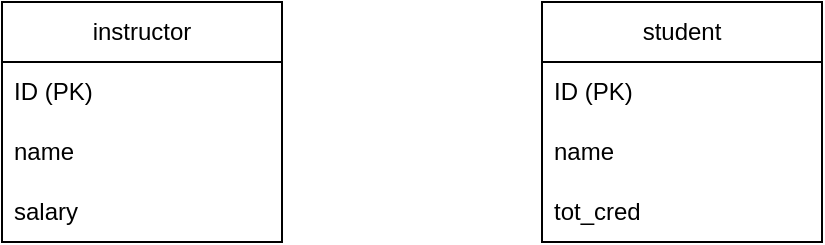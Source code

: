 <mxfile version="20.8.4" type="device"><diagram name="Page-1" id="e56a1550-8fbb-45ad-956c-1786394a9013"><mxGraphModel dx="1867" dy="1135" grid="1" gridSize="10" guides="1" tooltips="1" connect="1" arrows="1" fold="1" page="1" pageScale="1" pageWidth="1100" pageHeight="850" background="none" math="0" shadow="0"><root><mxCell id="0"/><mxCell id="1" parent="0"/><mxCell id="swzWBU_APgQadQXAWJ8e-4" value="instructor" style="swimlane;fontStyle=0;childLayout=stackLayout;horizontal=1;startSize=30;horizontalStack=0;resizeParent=1;resizeParentMax=0;resizeLast=0;collapsible=1;marginBottom=0;whiteSpace=wrap;html=1;" vertex="1" parent="1"><mxGeometry x="120" y="90" width="140" height="120" as="geometry"/></mxCell><mxCell id="swzWBU_APgQadQXAWJ8e-5" value="ID (PK)&lt;br&gt;" style="text;strokeColor=none;fillColor=none;align=left;verticalAlign=middle;spacingLeft=4;spacingRight=4;overflow=hidden;points=[[0,0.5],[1,0.5]];portConstraint=eastwest;rotatable=0;whiteSpace=wrap;html=1;" vertex="1" parent="swzWBU_APgQadQXAWJ8e-4"><mxGeometry y="30" width="140" height="30" as="geometry"/></mxCell><mxCell id="swzWBU_APgQadQXAWJ8e-6" value="name" style="text;strokeColor=none;fillColor=none;align=left;verticalAlign=middle;spacingLeft=4;spacingRight=4;overflow=hidden;points=[[0,0.5],[1,0.5]];portConstraint=eastwest;rotatable=0;whiteSpace=wrap;html=1;" vertex="1" parent="swzWBU_APgQadQXAWJ8e-4"><mxGeometry y="60" width="140" height="30" as="geometry"/></mxCell><mxCell id="swzWBU_APgQadQXAWJ8e-7" value="salary" style="text;strokeColor=none;fillColor=none;align=left;verticalAlign=middle;spacingLeft=4;spacingRight=4;overflow=hidden;points=[[0,0.5],[1,0.5]];portConstraint=eastwest;rotatable=0;whiteSpace=wrap;html=1;" vertex="1" parent="swzWBU_APgQadQXAWJ8e-4"><mxGeometry y="90" width="140" height="30" as="geometry"/></mxCell><mxCell id="swzWBU_APgQadQXAWJ8e-8" value="student" style="swimlane;fontStyle=0;childLayout=stackLayout;horizontal=1;startSize=30;horizontalStack=0;resizeParent=1;resizeParentMax=0;resizeLast=0;collapsible=1;marginBottom=0;whiteSpace=wrap;html=1;" vertex="1" parent="1"><mxGeometry x="390" y="90" width="140" height="120" as="geometry"/></mxCell><mxCell id="swzWBU_APgQadQXAWJ8e-9" value="ID (PK)&lt;br&gt;" style="text;strokeColor=none;fillColor=none;align=left;verticalAlign=middle;spacingLeft=4;spacingRight=4;overflow=hidden;points=[[0,0.5],[1,0.5]];portConstraint=eastwest;rotatable=0;whiteSpace=wrap;html=1;" vertex="1" parent="swzWBU_APgQadQXAWJ8e-8"><mxGeometry y="30" width="140" height="30" as="geometry"/></mxCell><mxCell id="swzWBU_APgQadQXAWJ8e-10" value="name" style="text;strokeColor=none;fillColor=none;align=left;verticalAlign=middle;spacingLeft=4;spacingRight=4;overflow=hidden;points=[[0,0.5],[1,0.5]];portConstraint=eastwest;rotatable=0;whiteSpace=wrap;html=1;" vertex="1" parent="swzWBU_APgQadQXAWJ8e-8"><mxGeometry y="60" width="140" height="30" as="geometry"/></mxCell><mxCell id="swzWBU_APgQadQXAWJ8e-11" value="tot_cred" style="text;strokeColor=none;fillColor=none;align=left;verticalAlign=middle;spacingLeft=4;spacingRight=4;overflow=hidden;points=[[0,0.5],[1,0.5]];portConstraint=eastwest;rotatable=0;whiteSpace=wrap;html=1;" vertex="1" parent="swzWBU_APgQadQXAWJ8e-8"><mxGeometry y="90" width="140" height="30" as="geometry"/></mxCell></root></mxGraphModel></diagram></mxfile>
